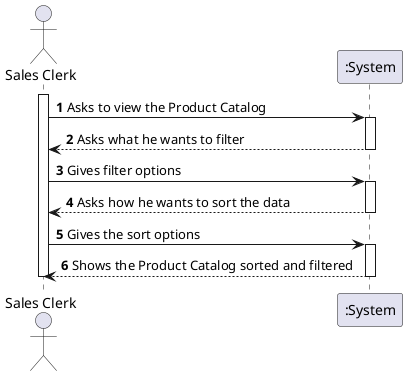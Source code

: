 @startuml

autonumber

actor "Sales Clerk" as SC

activate SC
SC -> ":System" : Asks to view the Product Catalog
activate ":System"
":System" --> SC : Asks what he wants to filter
deactivate ":System"

SC -> ":System" : Gives filter options
activate ":System"
":System" --> SC : Asks how he wants to sort the data
deactivate ":System"

SC -> ":System" : Gives the sort options
activate ":System"
":System" --> SC : Shows the Product Catalog sorted and filtered
deactivate ":System"

deactivate SC


@enduml